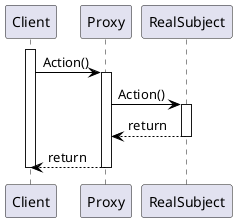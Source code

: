 @startuml
    skinparam class {
	BackgroundColor White
	ArrowColor Black
	BorderColor Black
    }
    
    activate Client
    Client -> Proxy: Action()
    activate Proxy
    
    Proxy -> RealSubject: Action()
    activate RealSubject
    
    RealSubject --> Proxy: return
    deactivate RealSubject
    Proxy --> Client: return

    deactivate Proxy
    deactivate Client
@enduml